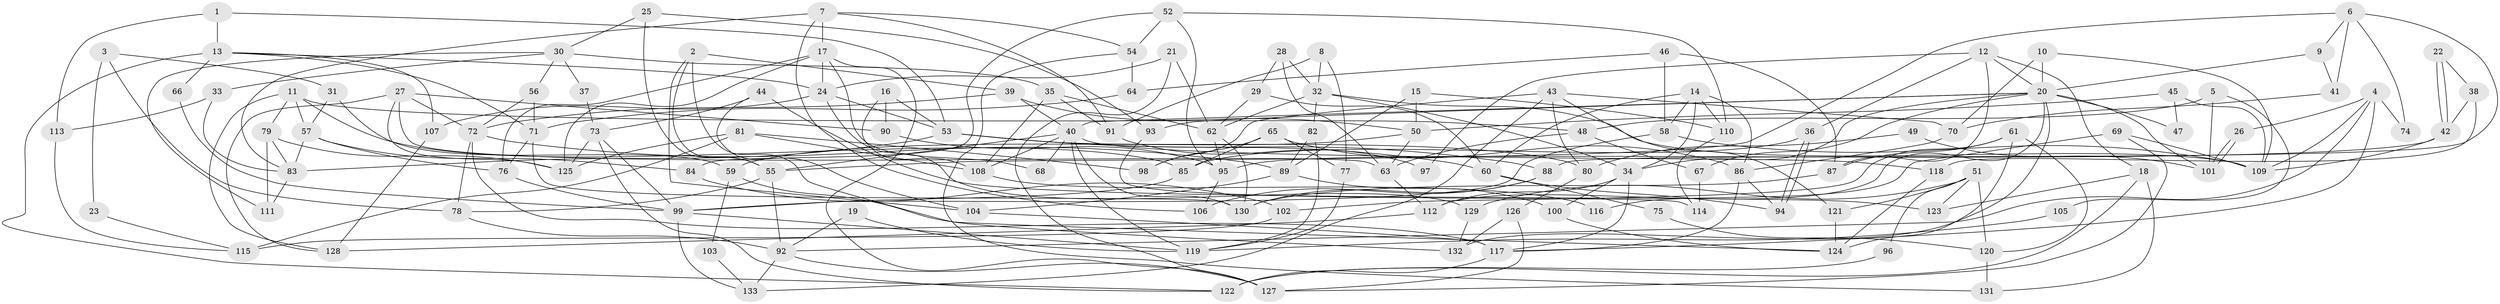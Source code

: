 // Generated by graph-tools (version 1.1) at 2025/36/03/09/25 02:36:07]
// undirected, 133 vertices, 266 edges
graph export_dot {
graph [start="1"]
  node [color=gray90,style=filled];
  1;
  2;
  3;
  4;
  5;
  6;
  7;
  8;
  9;
  10;
  11;
  12;
  13;
  14;
  15;
  16;
  17;
  18;
  19;
  20;
  21;
  22;
  23;
  24;
  25;
  26;
  27;
  28;
  29;
  30;
  31;
  32;
  33;
  34;
  35;
  36;
  37;
  38;
  39;
  40;
  41;
  42;
  43;
  44;
  45;
  46;
  47;
  48;
  49;
  50;
  51;
  52;
  53;
  54;
  55;
  56;
  57;
  58;
  59;
  60;
  61;
  62;
  63;
  64;
  65;
  66;
  67;
  68;
  69;
  70;
  71;
  72;
  73;
  74;
  75;
  76;
  77;
  78;
  79;
  80;
  81;
  82;
  83;
  84;
  85;
  86;
  87;
  88;
  89;
  90;
  91;
  92;
  93;
  94;
  95;
  96;
  97;
  98;
  99;
  100;
  101;
  102;
  103;
  104;
  105;
  106;
  107;
  108;
  109;
  110;
  111;
  112;
  113;
  114;
  115;
  116;
  117;
  118;
  119;
  120;
  121;
  122;
  123;
  124;
  125;
  126;
  127;
  128;
  129;
  130;
  131;
  132;
  133;
  1 -- 13;
  1 -- 53;
  1 -- 113;
  2 -- 39;
  2 -- 55;
  2 -- 104;
  2 -- 132;
  3 -- 31;
  3 -- 78;
  3 -- 23;
  4 -- 109;
  4 -- 117;
  4 -- 26;
  4 -- 74;
  4 -- 92;
  5 -- 48;
  5 -- 101;
  5 -- 105;
  6 -- 41;
  6 -- 55;
  6 -- 9;
  6 -- 74;
  6 -- 88;
  7 -- 17;
  7 -- 83;
  7 -- 54;
  7 -- 91;
  7 -- 106;
  8 -- 77;
  8 -- 32;
  8 -- 91;
  9 -- 20;
  9 -- 41;
  10 -- 109;
  10 -- 20;
  10 -- 70;
  11 -- 57;
  11 -- 128;
  11 -- 48;
  11 -- 79;
  11 -- 85;
  12 -- 20;
  12 -- 36;
  12 -- 18;
  12 -- 87;
  12 -- 97;
  13 -- 24;
  13 -- 122;
  13 -- 66;
  13 -- 71;
  13 -- 107;
  14 -- 86;
  14 -- 58;
  14 -- 34;
  14 -- 60;
  14 -- 110;
  15 -- 110;
  15 -- 50;
  15 -- 89;
  16 -- 108;
  16 -- 53;
  16 -- 90;
  17 -- 24;
  17 -- 76;
  17 -- 68;
  17 -- 125;
  17 -- 127;
  18 -- 122;
  18 -- 123;
  18 -- 131;
  19 -- 92;
  19 -- 119;
  20 -- 40;
  20 -- 112;
  20 -- 34;
  20 -- 47;
  20 -- 67;
  20 -- 93;
  20 -- 101;
  20 -- 132;
  21 -- 127;
  21 -- 62;
  21 -- 24;
  22 -- 42;
  22 -- 42;
  22 -- 38;
  23 -- 115;
  24 -- 53;
  24 -- 107;
  24 -- 129;
  25 -- 93;
  25 -- 30;
  25 -- 55;
  26 -- 101;
  26 -- 101;
  27 -- 72;
  27 -- 125;
  27 -- 63;
  27 -- 90;
  27 -- 128;
  28 -- 63;
  28 -- 32;
  28 -- 29;
  29 -- 60;
  29 -- 62;
  30 -- 111;
  30 -- 35;
  30 -- 33;
  30 -- 37;
  30 -- 56;
  31 -- 59;
  31 -- 57;
  32 -- 62;
  32 -- 34;
  32 -- 82;
  32 -- 109;
  33 -- 113;
  33 -- 83;
  34 -- 100;
  34 -- 112;
  34 -- 117;
  35 -- 91;
  35 -- 62;
  35 -- 108;
  36 -- 94;
  36 -- 94;
  36 -- 85;
  37 -- 73;
  38 -- 118;
  38 -- 42;
  39 -- 72;
  39 -- 40;
  39 -- 50;
  40 -- 130;
  40 -- 119;
  40 -- 55;
  40 -- 68;
  40 -- 108;
  40 -- 118;
  41 -- 70;
  42 -- 95;
  42 -- 109;
  43 -- 70;
  43 -- 80;
  43 -- 98;
  43 -- 121;
  43 -- 133;
  44 -- 123;
  44 -- 104;
  44 -- 73;
  45 -- 50;
  45 -- 109;
  45 -- 47;
  46 -- 58;
  46 -- 87;
  46 -- 64;
  48 -- 63;
  48 -- 67;
  49 -- 80;
  49 -- 101;
  50 -- 63;
  50 -- 59;
  51 -- 129;
  51 -- 120;
  51 -- 96;
  51 -- 121;
  51 -- 123;
  52 -- 54;
  52 -- 95;
  52 -- 84;
  52 -- 110;
  53 -- 83;
  53 -- 88;
  53 -- 60;
  53 -- 80;
  54 -- 64;
  54 -- 131;
  55 -- 78;
  55 -- 92;
  56 -- 72;
  56 -- 71;
  57 -- 83;
  57 -- 76;
  57 -- 84;
  58 -- 99;
  58 -- 109;
  59 -- 124;
  59 -- 103;
  60 -- 75;
  60 -- 94;
  61 -- 124;
  61 -- 87;
  61 -- 102;
  61 -- 120;
  62 -- 95;
  62 -- 130;
  63 -- 112;
  64 -- 71;
  65 -- 86;
  65 -- 98;
  65 -- 77;
  65 -- 85;
  66 -- 99;
  67 -- 114;
  69 -- 109;
  69 -- 127;
  69 -- 116;
  70 -- 86;
  71 -- 76;
  71 -- 130;
  72 -- 78;
  72 -- 89;
  72 -- 117;
  73 -- 99;
  73 -- 122;
  73 -- 125;
  75 -- 120;
  76 -- 99;
  77 -- 119;
  78 -- 92;
  79 -- 125;
  79 -- 83;
  79 -- 111;
  80 -- 126;
  81 -- 125;
  81 -- 108;
  81 -- 98;
  81 -- 115;
  82 -- 89;
  82 -- 119;
  83 -- 111;
  84 -- 102;
  85 -- 99;
  86 -- 94;
  86 -- 117;
  87 -- 130;
  88 -- 130;
  88 -- 106;
  89 -- 104;
  89 -- 100;
  90 -- 95;
  91 -- 97;
  92 -- 127;
  92 -- 133;
  93 -- 114;
  95 -- 106;
  96 -- 122;
  99 -- 133;
  99 -- 119;
  100 -- 124;
  102 -- 115;
  103 -- 133;
  104 -- 117;
  105 -- 119;
  107 -- 128;
  108 -- 116;
  110 -- 114;
  112 -- 128;
  113 -- 115;
  117 -- 122;
  118 -- 124;
  120 -- 131;
  121 -- 124;
  126 -- 132;
  126 -- 127;
  129 -- 132;
}
